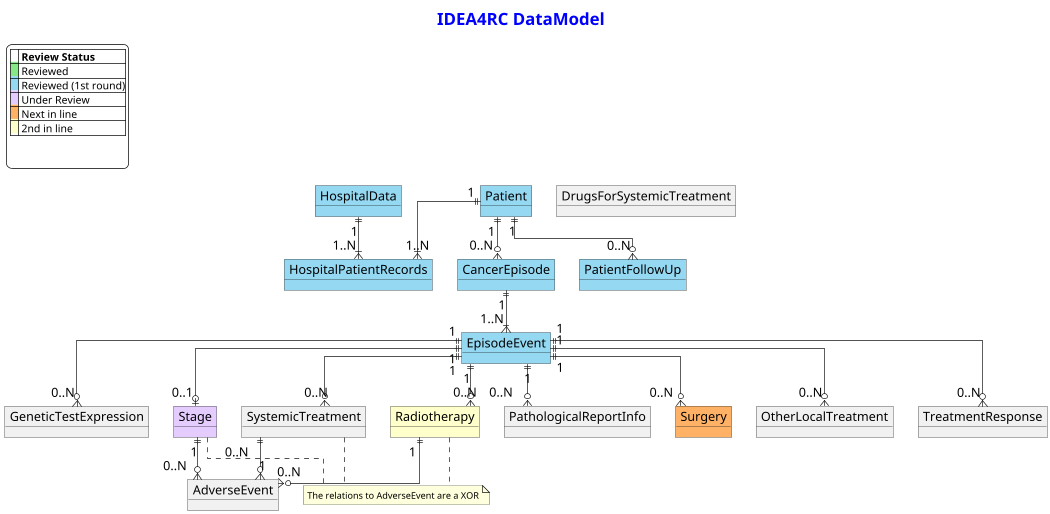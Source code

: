 @startuml

<style>
title {
  HorizontalAlignment right
  FontSize 24
  FontColor blue
}

header {
  HorizontalAlignment center
  FontSize 18
  ' FontColor purple
}

footer {
  HorizontalAlignment left
  FontSize 28
  FontColor red
}

legend {
  FontSize 15
  BackGroundColor white
  Margin 10
  Padding 5
}

caption {
  FontSize 32
}

arrow {
  FontSize 18
  Padding 50
  Margin 50
}

</style>

' header Draft

title IDEA4RC DataModel

' hide the spot
hide circle

' avoid problems with angled crows feet
skinparam linetype ortho
scale 0.7

legend top left
|= |= Review Status |
|<back:#87e887>   </back>| Reviewed |
|<back:#94d8f2>   </back>| Reviewed (1st round)|
|<back:#E5CCFF>   </back>| Under Review|
|<back:#FFB266>   </back>| Next in line |
|<back:#FFFFCC>   </back>| 2nd in line |

 
endlegend

object "Patient" as p #94d8f2 {
    }
url of p [[StructureDefinition-Subject.html]]

object "HospitalData" as hd #94d8f2 {
    }
url of hd [[StructureDefinition-HospitalPatientRecords.html]]

object "HospitalPatientRecords" as hpr #94d8f2 {
    }
url of hpr [[StructureDefinition-HospitalPatientRecords.html]]

object "PatientFollowUp" as pfu #94d8f2 {
    }
url of pfu [[StructureDefinition-PatientFollowUp.html]]

object "CancerEpisode" as ce #94d8f2 {
    }
url of ce [[StructureDefinition-CancerEpisode.html]]
object "EpisodeEvent" as ee #94d8f2 {
    }
url of ee [[StructureDefinition-EpisodeEvent.html]]
object "GeneticTestExpression" as gte  {
    }
url of gte [[StructureDefinition-GeneticTestExpression.html]]
object "Stage" as s #E5CCFF {
    }
url of s [[StructureDefinition-Stage.html]]
object "PathologicalReportInfo" as pri {
    }

object "Surgery" as su #FFB266 {
    }
url of su [[StructureDefinition-Surgery.html]]
object "SystemicTreatment" as st {
    }
url of st [[StructureDefinition-SystemicTreatment.html]]
object "Radiotherapy" as r #FFFFCC {
    }
url of r [[StructureDefinition-Radiotherapy.html]]
object "OtherLocalTreatment" as olt {
    }

object "DrugsForSystemicTreatment" as dfst {
    }
object "TreatmentResponse" as tr {
    }
url of tr [[StructureDefinition-TreatmentResponse.html]]

object "AdverseEvent" as ae {
    }
url of ae [[StructureDefinition-AdverseEvent.html]]




p "1" ||--|{ "1..N" hpr
hd "1" ||--|{ "1..N" hpr

p "1" ||--o{ "0..N" ce
p "1" ||--o{ "0..N" pfu

ce "1" ||--|{ "1..N" ee

ee "1" ||--o| "0..1" s
ee "1" ||--o{ "0..N" r
ee "1" ||--o{ "0..N" su
ee "1" ||--o{ "0..N" st
ee "1" ||--o{ "0..N" olt
ee "1" ||--o{ "0..N" gte
ee "1" ||--o{ "0..N" tr
ee "1" ||--o{ "0..N" pri


note as N1
The relations to AdverseEvent are a XOR
end note

s "1" ||--o{ "0..N" ae
'note on link: XOR
st "0..N" ||--o{ "1" ae
'note on link: XOR
r "1" ||--o{ "0..N" ae
'note on link: XOR

s .. N1
st .. N1
r .. N1

@enduml